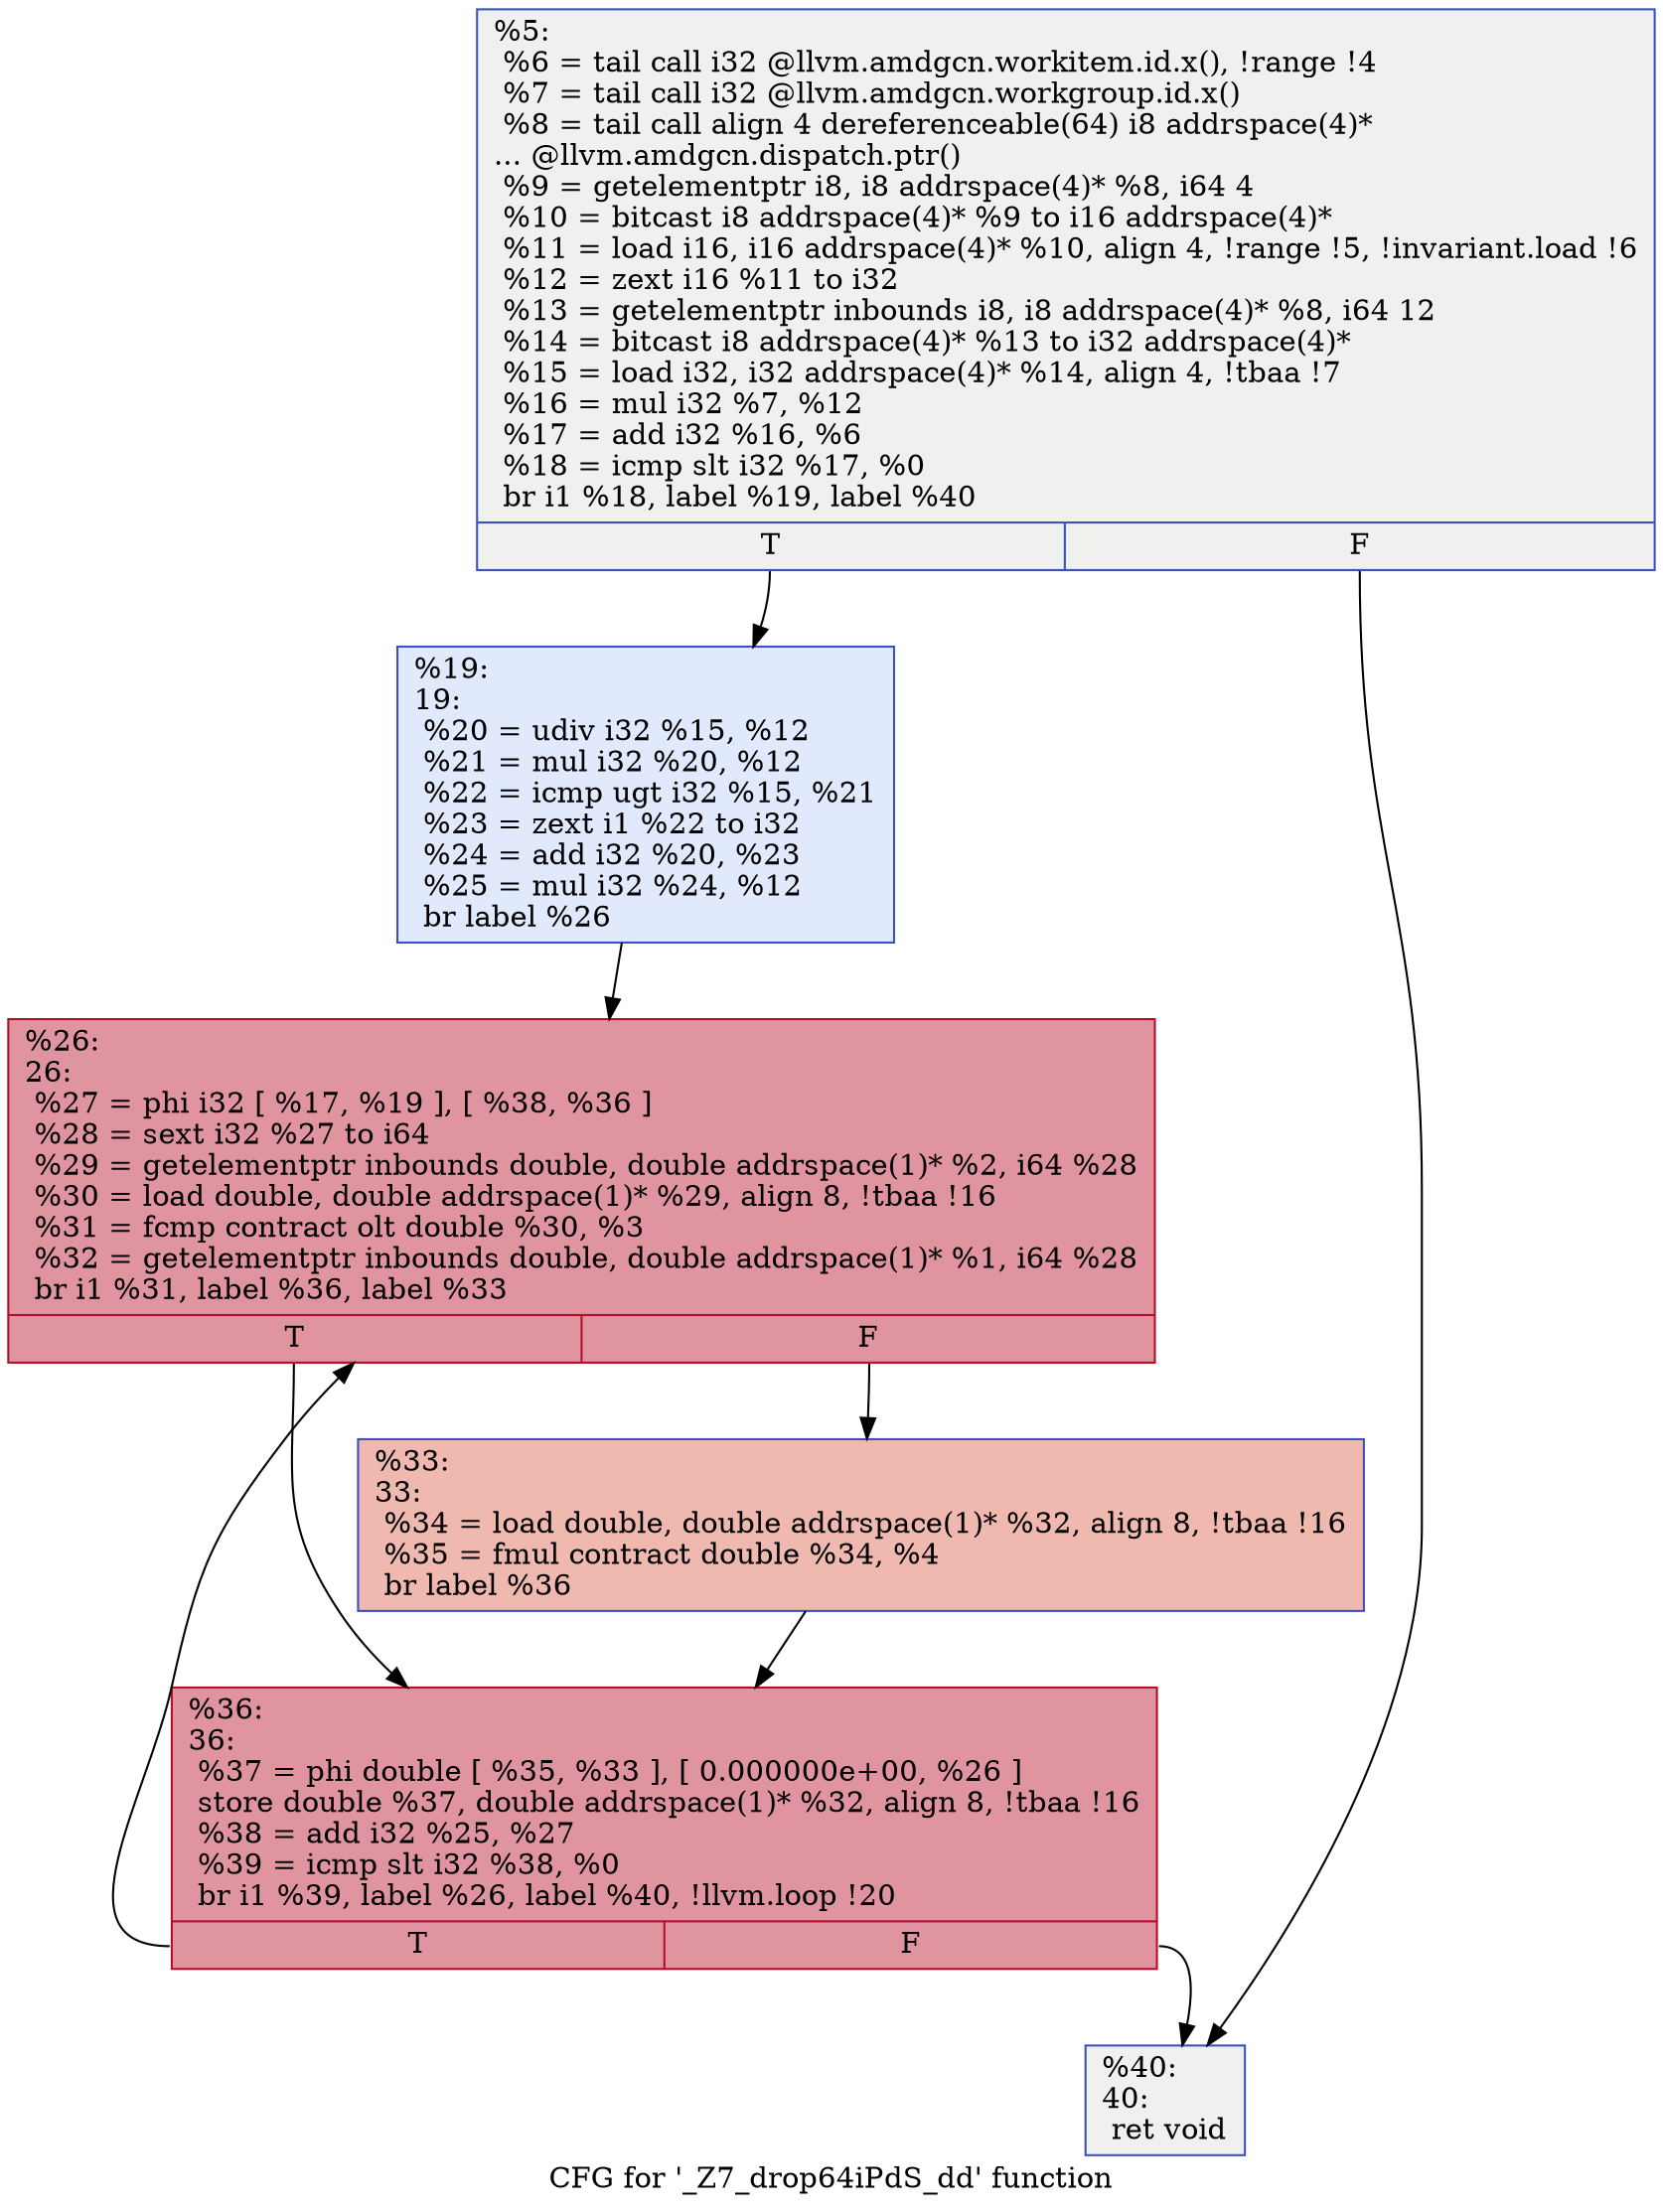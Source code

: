 digraph "CFG for '_Z7_drop64iPdS_dd' function" {
	label="CFG for '_Z7_drop64iPdS_dd' function";

	Node0x50e3640 [shape=record,color="#3d50c3ff", style=filled, fillcolor="#dedcdb70",label="{%5:\l  %6 = tail call i32 @llvm.amdgcn.workitem.id.x(), !range !4\l  %7 = tail call i32 @llvm.amdgcn.workgroup.id.x()\l  %8 = tail call align 4 dereferenceable(64) i8 addrspace(4)*\l... @llvm.amdgcn.dispatch.ptr()\l  %9 = getelementptr i8, i8 addrspace(4)* %8, i64 4\l  %10 = bitcast i8 addrspace(4)* %9 to i16 addrspace(4)*\l  %11 = load i16, i16 addrspace(4)* %10, align 4, !range !5, !invariant.load !6\l  %12 = zext i16 %11 to i32\l  %13 = getelementptr inbounds i8, i8 addrspace(4)* %8, i64 12\l  %14 = bitcast i8 addrspace(4)* %13 to i32 addrspace(4)*\l  %15 = load i32, i32 addrspace(4)* %14, align 4, !tbaa !7\l  %16 = mul i32 %7, %12\l  %17 = add i32 %16, %6\l  %18 = icmp slt i32 %17, %0\l  br i1 %18, label %19, label %40\l|{<s0>T|<s1>F}}"];
	Node0x50e3640:s0 -> Node0x50e5880;
	Node0x50e3640:s1 -> Node0x50e5910;
	Node0x50e5880 [shape=record,color="#3d50c3ff", style=filled, fillcolor="#b9d0f970",label="{%19:\l19:                                               \l  %20 = udiv i32 %15, %12\l  %21 = mul i32 %20, %12\l  %22 = icmp ugt i32 %15, %21\l  %23 = zext i1 %22 to i32\l  %24 = add i32 %20, %23\l  %25 = mul i32 %24, %12\l  br label %26\l}"];
	Node0x50e5880 -> Node0x50e5d90;
	Node0x50e5d90 [shape=record,color="#b70d28ff", style=filled, fillcolor="#b70d2870",label="{%26:\l26:                                               \l  %27 = phi i32 [ %17, %19 ], [ %38, %36 ]\l  %28 = sext i32 %27 to i64\l  %29 = getelementptr inbounds double, double addrspace(1)* %2, i64 %28\l  %30 = load double, double addrspace(1)* %29, align 8, !tbaa !16\l  %31 = fcmp contract olt double %30, %3\l  %32 = getelementptr inbounds double, double addrspace(1)* %1, i64 %28\l  br i1 %31, label %36, label %33\l|{<s0>T|<s1>F}}"];
	Node0x50e5d90:s0 -> Node0x50e5e50;
	Node0x50e5d90:s1 -> Node0x50e56e0;
	Node0x50e56e0 [shape=record,color="#3d50c3ff", style=filled, fillcolor="#de614d70",label="{%33:\l33:                                               \l  %34 = load double, double addrspace(1)* %32, align 8, !tbaa !16\l  %35 = fmul contract double %34, %4\l  br label %36\l}"];
	Node0x50e56e0 -> Node0x50e5e50;
	Node0x50e5e50 [shape=record,color="#b70d28ff", style=filled, fillcolor="#b70d2870",label="{%36:\l36:                                               \l  %37 = phi double [ %35, %33 ], [ 0.000000e+00, %26 ]\l  store double %37, double addrspace(1)* %32, align 8, !tbaa !16\l  %38 = add i32 %25, %27\l  %39 = icmp slt i32 %38, %0\l  br i1 %39, label %26, label %40, !llvm.loop !20\l|{<s0>T|<s1>F}}"];
	Node0x50e5e50:s0 -> Node0x50e5d90;
	Node0x50e5e50:s1 -> Node0x50e5910;
	Node0x50e5910 [shape=record,color="#3d50c3ff", style=filled, fillcolor="#dedcdb70",label="{%40:\l40:                                               \l  ret void\l}"];
}
